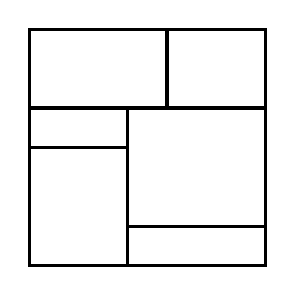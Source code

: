 \begin{tikzpicture}[very thick, scale=.5]
    \draw (0,4) rectangle (7/2,6);
    \draw (7/2,4) rectangle (6,6);
    \draw (0,3) rectangle (5/2,4);
    \draw (0,0) rectangle (5/2,3);
    \draw (5/2,1) rectangle (6,4);
    \draw (5/2,0) rectangle (6,1);
\end{tikzpicture}

